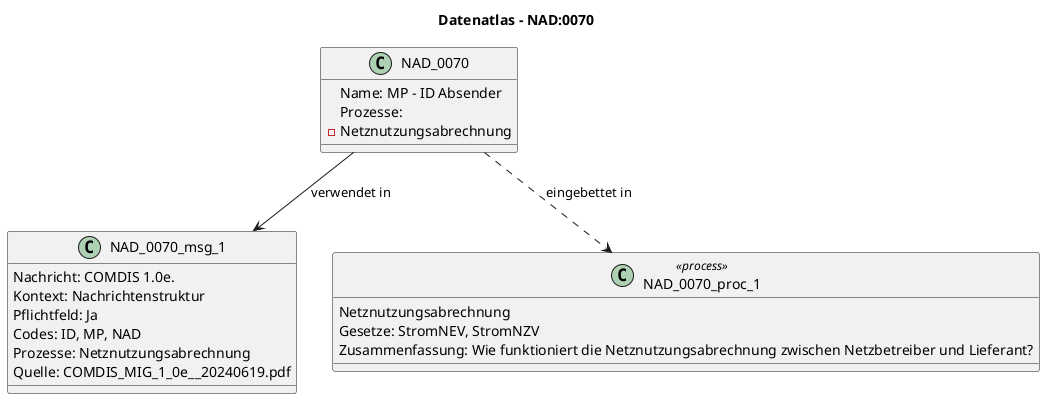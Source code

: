 @startuml
title Datenatlas – NAD:0070
class NAD_0070 {
  Name: MP - ID Absender
  Prozesse:
    - Netznutzungsabrechnung
}
class NAD_0070_msg_1 {
  Nachricht: COMDIS 1.0e.
  Kontext: Nachrichtenstruktur
  Pflichtfeld: Ja
  Codes: ID, MP, NAD
  Prozesse: Netznutzungsabrechnung
  Quelle: COMDIS_MIG_1_0e__20240619.pdf
}
NAD_0070 --> NAD_0070_msg_1 : verwendet in
class NAD_0070_proc_1 <<process>> {
  Netznutzungsabrechnung
  Gesetze: StromNEV, StromNZV
  Zusammenfassung: Wie funktioniert die Netznutzungsabrechnung zwischen Netzbetreiber und Lieferant?
}
NAD_0070 ..> NAD_0070_proc_1 : eingebettet in
@enduml
